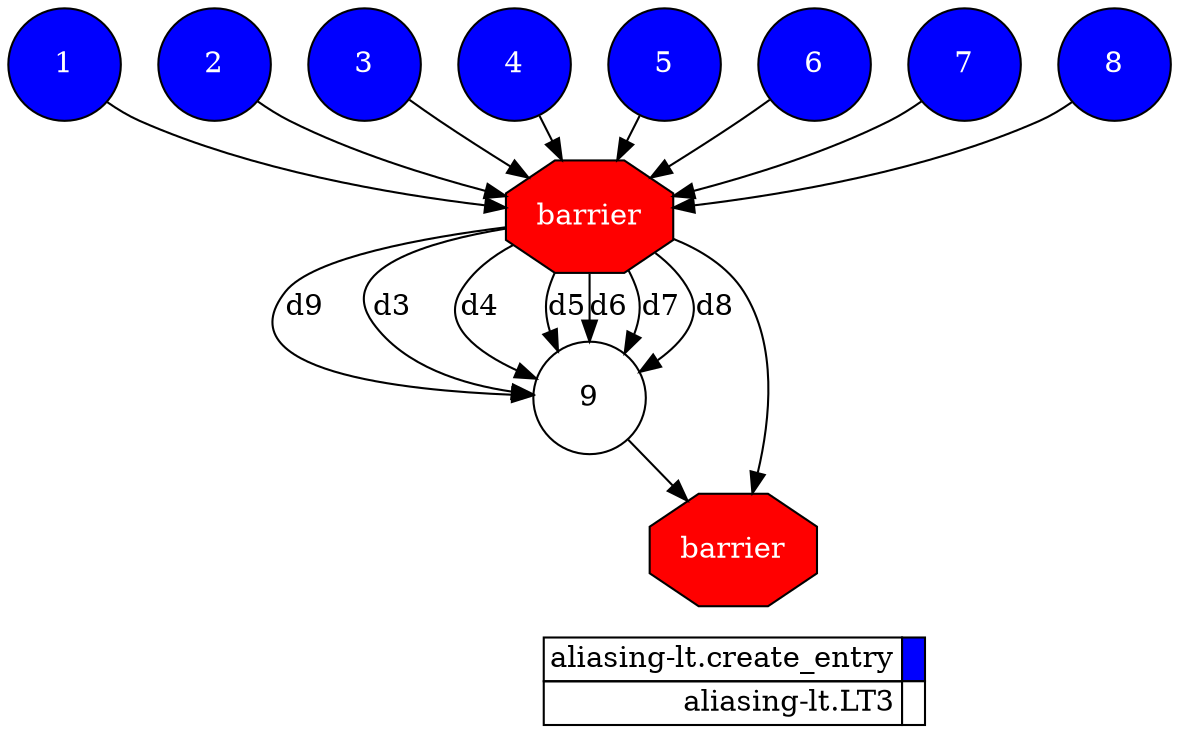 digraph {
  rankdir=TB;
  labeljust="l";
  subgraph dependence_graph {
    ranksep=0.20;
    node[height=0.75];

1[shape=circle, style=filled fillcolor="#0000ff" fontcolor="#ffffff"];
2[shape=circle, style=filled fillcolor="#0000ff" fontcolor="#ffffff"];
3[shape=circle, style=filled fillcolor="#0000ff" fontcolor="#ffffff"];
4[shape=circle, style=filled fillcolor="#0000ff" fontcolor="#ffffff"];
5[shape=circle, style=filled fillcolor="#0000ff" fontcolor="#ffffff"];
6[shape=circle, style=filled fillcolor="#0000ff" fontcolor="#ffffff"];
7[shape=circle, style=filled fillcolor="#0000ff" fontcolor="#ffffff"];
8[shape=circle, style=filled fillcolor="#0000ff" fontcolor="#ffffff"];
Synchro1[label="barrier", shape=octagon, style=filled fillcolor="#ff0000" fontcolor="#FFFFFF"];
6 -> Synchro1;
5 -> Synchro1;
2 -> Synchro1;
7 -> Synchro1;
8 -> Synchro1;
1 -> Synchro1;
3 -> Synchro1;
4 -> Synchro1;
9[shape=circle, style=filled fillcolor="#ffffff" fontcolor="#000000"];
Synchro1 -> 9[ label="d9" ];
Synchro1 -> 9[ label="d3" ];
Synchro1 -> 9[ label="d4" ];
Synchro1 -> 9[ label="d5" ];
Synchro1 -> 9[ label="d6" ];
Synchro1 -> 9[ label="d7" ];
Synchro1 -> 9[ label="d8" ];
Synchro2[label="barrier", shape=octagon, style=filled fillcolor="#ff0000" fontcolor="#FFFFFF"];
Synchro1 -> Synchro2;
9 -> Synchro2;  }
  subgraph legend {
    rank=sink;
    node [shape=plaintext, height=0.75];
    ranksep=0.20;
    label = "Legend";
    key [label=<
      <table border="0" cellpadding="2" cellspacing="0" cellborder="1">
<tr>
<td align="right">aliasing-lt.create_entry</td>
<td bgcolor="#0000ff">&nbsp;</td>
</tr>
<tr>
<td align="right">aliasing-lt.LT3</td>
<td bgcolor="#ffffff">&nbsp;</td>
</tr>
      </table>
    >]
  }
}
